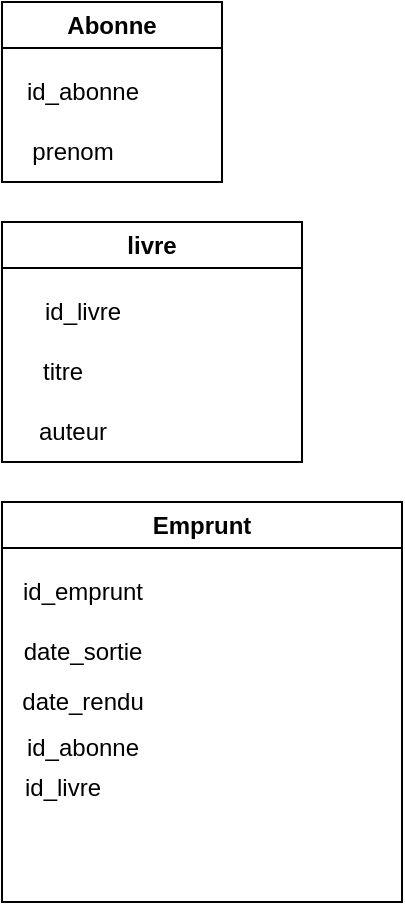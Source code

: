 <mxfile version="21.3.3" type="device">
  <diagram name="Page-1" id="9Cix3NjwzJUUnlOoM0XH">
    <mxGraphModel dx="483" dy="484" grid="1" gridSize="10" guides="1" tooltips="1" connect="1" arrows="1" fold="1" page="1" pageScale="1" pageWidth="827" pageHeight="1169" math="0" shadow="0">
      <root>
        <mxCell id="0" />
        <mxCell id="1" parent="0" />
        <mxCell id="MUA200xPDnGpv-ne5PZi-1" value="Abonne" style="swimlane;whiteSpace=wrap;html=1;" vertex="1" parent="1">
          <mxGeometry x="10" y="10" width="110" height="90" as="geometry" />
        </mxCell>
        <mxCell id="MUA200xPDnGpv-ne5PZi-2" value="id_abonne" style="text;html=1;align=center;verticalAlign=middle;resizable=0;points=[];autosize=1;strokeColor=none;fillColor=none;" vertex="1" parent="MUA200xPDnGpv-ne5PZi-1">
          <mxGeometry y="30" width="80" height="30" as="geometry" />
        </mxCell>
        <mxCell id="MUA200xPDnGpv-ne5PZi-3" value="prenom" style="text;html=1;align=center;verticalAlign=middle;resizable=0;points=[];autosize=1;strokeColor=none;fillColor=none;" vertex="1" parent="MUA200xPDnGpv-ne5PZi-1">
          <mxGeometry x="5" y="60" width="60" height="30" as="geometry" />
        </mxCell>
        <mxCell id="MUA200xPDnGpv-ne5PZi-4" value="livre" style="swimlane;whiteSpace=wrap;html=1;" vertex="1" parent="1">
          <mxGeometry x="10" y="120" width="150" height="120" as="geometry" />
        </mxCell>
        <mxCell id="MUA200xPDnGpv-ne5PZi-5" value="id_livre" style="text;html=1;align=center;verticalAlign=middle;resizable=0;points=[];autosize=1;strokeColor=none;fillColor=none;" vertex="1" parent="MUA200xPDnGpv-ne5PZi-4">
          <mxGeometry x="10" y="30" width="60" height="30" as="geometry" />
        </mxCell>
        <mxCell id="MUA200xPDnGpv-ne5PZi-6" value="titre" style="text;html=1;align=center;verticalAlign=middle;resizable=0;points=[];autosize=1;strokeColor=none;fillColor=none;" vertex="1" parent="MUA200xPDnGpv-ne5PZi-4">
          <mxGeometry x="10" y="60" width="40" height="30" as="geometry" />
        </mxCell>
        <mxCell id="MUA200xPDnGpv-ne5PZi-7" value="auteur" style="text;html=1;align=center;verticalAlign=middle;resizable=0;points=[];autosize=1;strokeColor=none;fillColor=none;" vertex="1" parent="MUA200xPDnGpv-ne5PZi-4">
          <mxGeometry x="5" y="90" width="60" height="30" as="geometry" />
        </mxCell>
        <mxCell id="MUA200xPDnGpv-ne5PZi-8" value="Emprunt" style="swimlane;whiteSpace=wrap;html=1;" vertex="1" parent="1">
          <mxGeometry x="10" y="260" width="200" height="200" as="geometry" />
        </mxCell>
        <mxCell id="MUA200xPDnGpv-ne5PZi-9" value="id_emprunt" style="text;html=1;align=center;verticalAlign=middle;resizable=0;points=[];autosize=1;strokeColor=none;fillColor=none;" vertex="1" parent="MUA200xPDnGpv-ne5PZi-8">
          <mxGeometry y="30" width="80" height="30" as="geometry" />
        </mxCell>
        <mxCell id="MUA200xPDnGpv-ne5PZi-10" value="date_sortie" style="text;html=1;align=center;verticalAlign=middle;resizable=0;points=[];autosize=1;strokeColor=none;fillColor=none;" vertex="1" parent="MUA200xPDnGpv-ne5PZi-8">
          <mxGeometry y="60" width="80" height="30" as="geometry" />
        </mxCell>
        <mxCell id="MUA200xPDnGpv-ne5PZi-11" value="date_rendu" style="text;html=1;align=center;verticalAlign=middle;resizable=0;points=[];autosize=1;strokeColor=none;fillColor=none;" vertex="1" parent="MUA200xPDnGpv-ne5PZi-8">
          <mxGeometry y="85" width="80" height="30" as="geometry" />
        </mxCell>
        <mxCell id="MUA200xPDnGpv-ne5PZi-12" value="id_abonne" style="text;html=1;align=center;verticalAlign=middle;resizable=0;points=[];autosize=1;strokeColor=none;fillColor=none;" vertex="1" parent="MUA200xPDnGpv-ne5PZi-8">
          <mxGeometry y="108" width="80" height="30" as="geometry" />
        </mxCell>
        <mxCell id="MUA200xPDnGpv-ne5PZi-13" value="id_livre" style="text;html=1;align=center;verticalAlign=middle;resizable=0;points=[];autosize=1;strokeColor=none;fillColor=none;" vertex="1" parent="MUA200xPDnGpv-ne5PZi-8">
          <mxGeometry y="128" width="60" height="30" as="geometry" />
        </mxCell>
      </root>
    </mxGraphModel>
  </diagram>
</mxfile>
